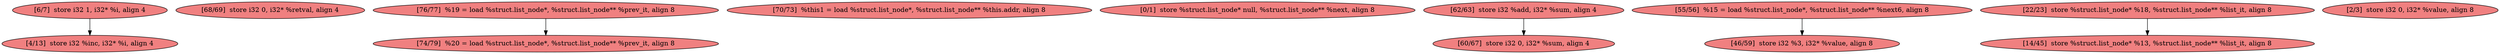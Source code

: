 
digraph G {


node205 [fillcolor=lightcoral,label="[6/7]  store i32 1, i32* %i, align 4",shape=ellipse,style=filled ]
node203 [fillcolor=lightcoral,label="[68/69]  store i32 0, i32* %retval, align 4",shape=ellipse,style=filled ]
node207 [fillcolor=lightcoral,label="[74/79]  %20 = load %struct.list_node*, %struct.list_node** %prev_it, align 8",shape=ellipse,style=filled ]
node202 [fillcolor=lightcoral,label="[70/73]  %this1 = load %struct.list_node*, %struct.list_node** %this.addr, align 8",shape=ellipse,style=filled ]
node201 [fillcolor=lightcoral,label="[0/1]  store %struct.list_node* null, %struct.list_node** %next, align 8",shape=ellipse,style=filled ]
node200 [fillcolor=lightcoral,label="[60/67]  store i32 0, i32* %sum, align 4",shape=ellipse,style=filled ]
node195 [fillcolor=lightcoral,label="[46/59]  store i32 %3, i32* %value, align 8",shape=ellipse,style=filled ]
node194 [fillcolor=lightcoral,label="[22/23]  store %struct.list_node* %18, %struct.list_node** %list_it, align 8",shape=ellipse,style=filled ]
node206 [fillcolor=lightcoral,label="[14/45]  store %struct.list_node* %13, %struct.list_node** %list_it, align 8",shape=ellipse,style=filled ]
node204 [fillcolor=lightcoral,label="[76/77]  %19 = load %struct.list_node*, %struct.list_node** %prev_it, align 8",shape=ellipse,style=filled ]
node199 [fillcolor=lightcoral,label="[2/3]  store i32 0, i32* %value, align 8",shape=ellipse,style=filled ]
node196 [fillcolor=lightcoral,label="[4/13]  store i32 %inc, i32* %i, align 4",shape=ellipse,style=filled ]
node197 [fillcolor=lightcoral,label="[55/56]  %15 = load %struct.list_node*, %struct.list_node** %next6, align 8",shape=ellipse,style=filled ]
node198 [fillcolor=lightcoral,label="[62/63]  store i32 %add, i32* %sum, align 4",shape=ellipse,style=filled ]

node205->node196 [ ]
node204->node207 [ ]
node197->node195 [ ]
node198->node200 [ ]
node194->node206 [ ]


}
